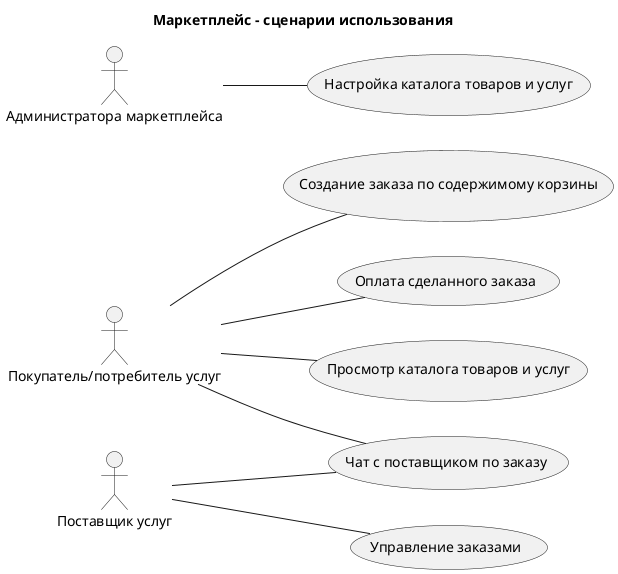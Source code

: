 @startuml
left to right direction
title Маркетплейс - сценарии использования 

usecase usecase1 as "Чат с поставщиком по заказу"

actor actor1 as "Покупатель/потребитель услуг"

actor actor2 as "Поставщик услуг"

usecase usecase2 as "Создание заказа по содержимому корзины"

actor actor1 as "Покупатель/потребитель услуг"

usecase usecase3 as "Оплата сделанного заказа"

actor actor1 as "Покупатель/потребитель услуг"

usecase usecase4 as "Настройка каталога товаров и услуг"

actor actor3 as "Администратора маркетплейса"

usecase usecase5 as "Просмотр каталога товаров и услуг"

actor actor1 as "Покупатель/потребитель услуг"

usecase usecase6 as "Управление заказами"

actor actor2 as "Поставщик услуг"


actor1 -- usecase1 
actor2 -- usecase1 
actor1 -- usecase2 
actor1 -- usecase3 
actor3 -- usecase4 
actor1 -- usecase5 
actor2 -- usecase6 


@enduml
